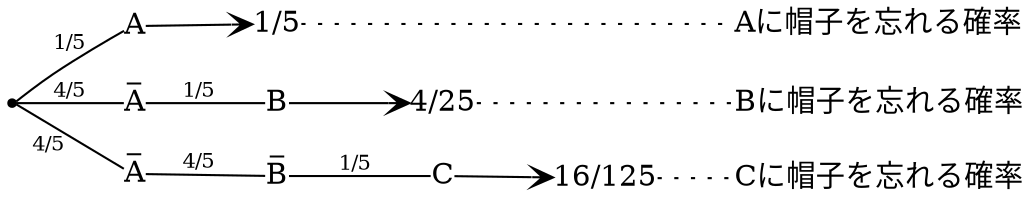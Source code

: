 digraph problem6 {
    rankdir = LR; // 左から右のレイアウトを指定

    // ダミーノード
    ""[shape=point];

    // ノードのスタイル設定
    node[shape=plain];

    // ノードの定義
    node1 [label="A"];
    node2 [label=<A&#x0305;>];
    node3 [label=<A&#x0305;>];
    node4 [label="1/5"];
    node5 [label="B"];
    node6 [label=<B&#x0305;>];
    node7 [label="Aに帽子を忘れる確率"];
    node8 [label="4/25"];
    node9 [label="C"];
    node10 [label="Bに帽子を忘れる確率"];
    node11 [label="16/125"];
    node12 [label="Cに帽子を忘れる確率"];

    // エッジの定義（有向）
    "" -> node1 [label=<<font point-size="10" color="black">1/5</font>>, arrowhead=none];
    "" -> node2 [label=<<font point-size="10" color="black">4/5</font>>, arrowhead=none];
    "" -> node3 [xlabel=<<font point-size="10" color="black">4/5</font>>, arrowhead=none];

    node1 -> node4 [arrowhead=vee];
    node2 -> node5 [label=<<font point-size="10" color="black">1/5</font>>, arrowhead=none];
    node3 -> node6 [label=<<font point-size="10" color="black">4/5</font>>, arrowhead=none];

    node4 -> node7 [arrowhead = none,style = dotted];
    node5 -> node8 [arrowhead=vee];
    node6 -> node9 [label=<<font point-size="10" color="black">1/5</font>>, arrowhead=none];

    node8 -> node10 [arrowhead = none,style = dotted];
    node9 -> node11 [arrowhead=vee];

    node11 -> node12 [arrowhead = none,style = dotted]
    
    { rank=same; node1; node1; node3; }
    { rank=same; node4; node5; node6; }
    { rank=same; node8; node9; }
    { rank=same; node7; node10; node12; }

}